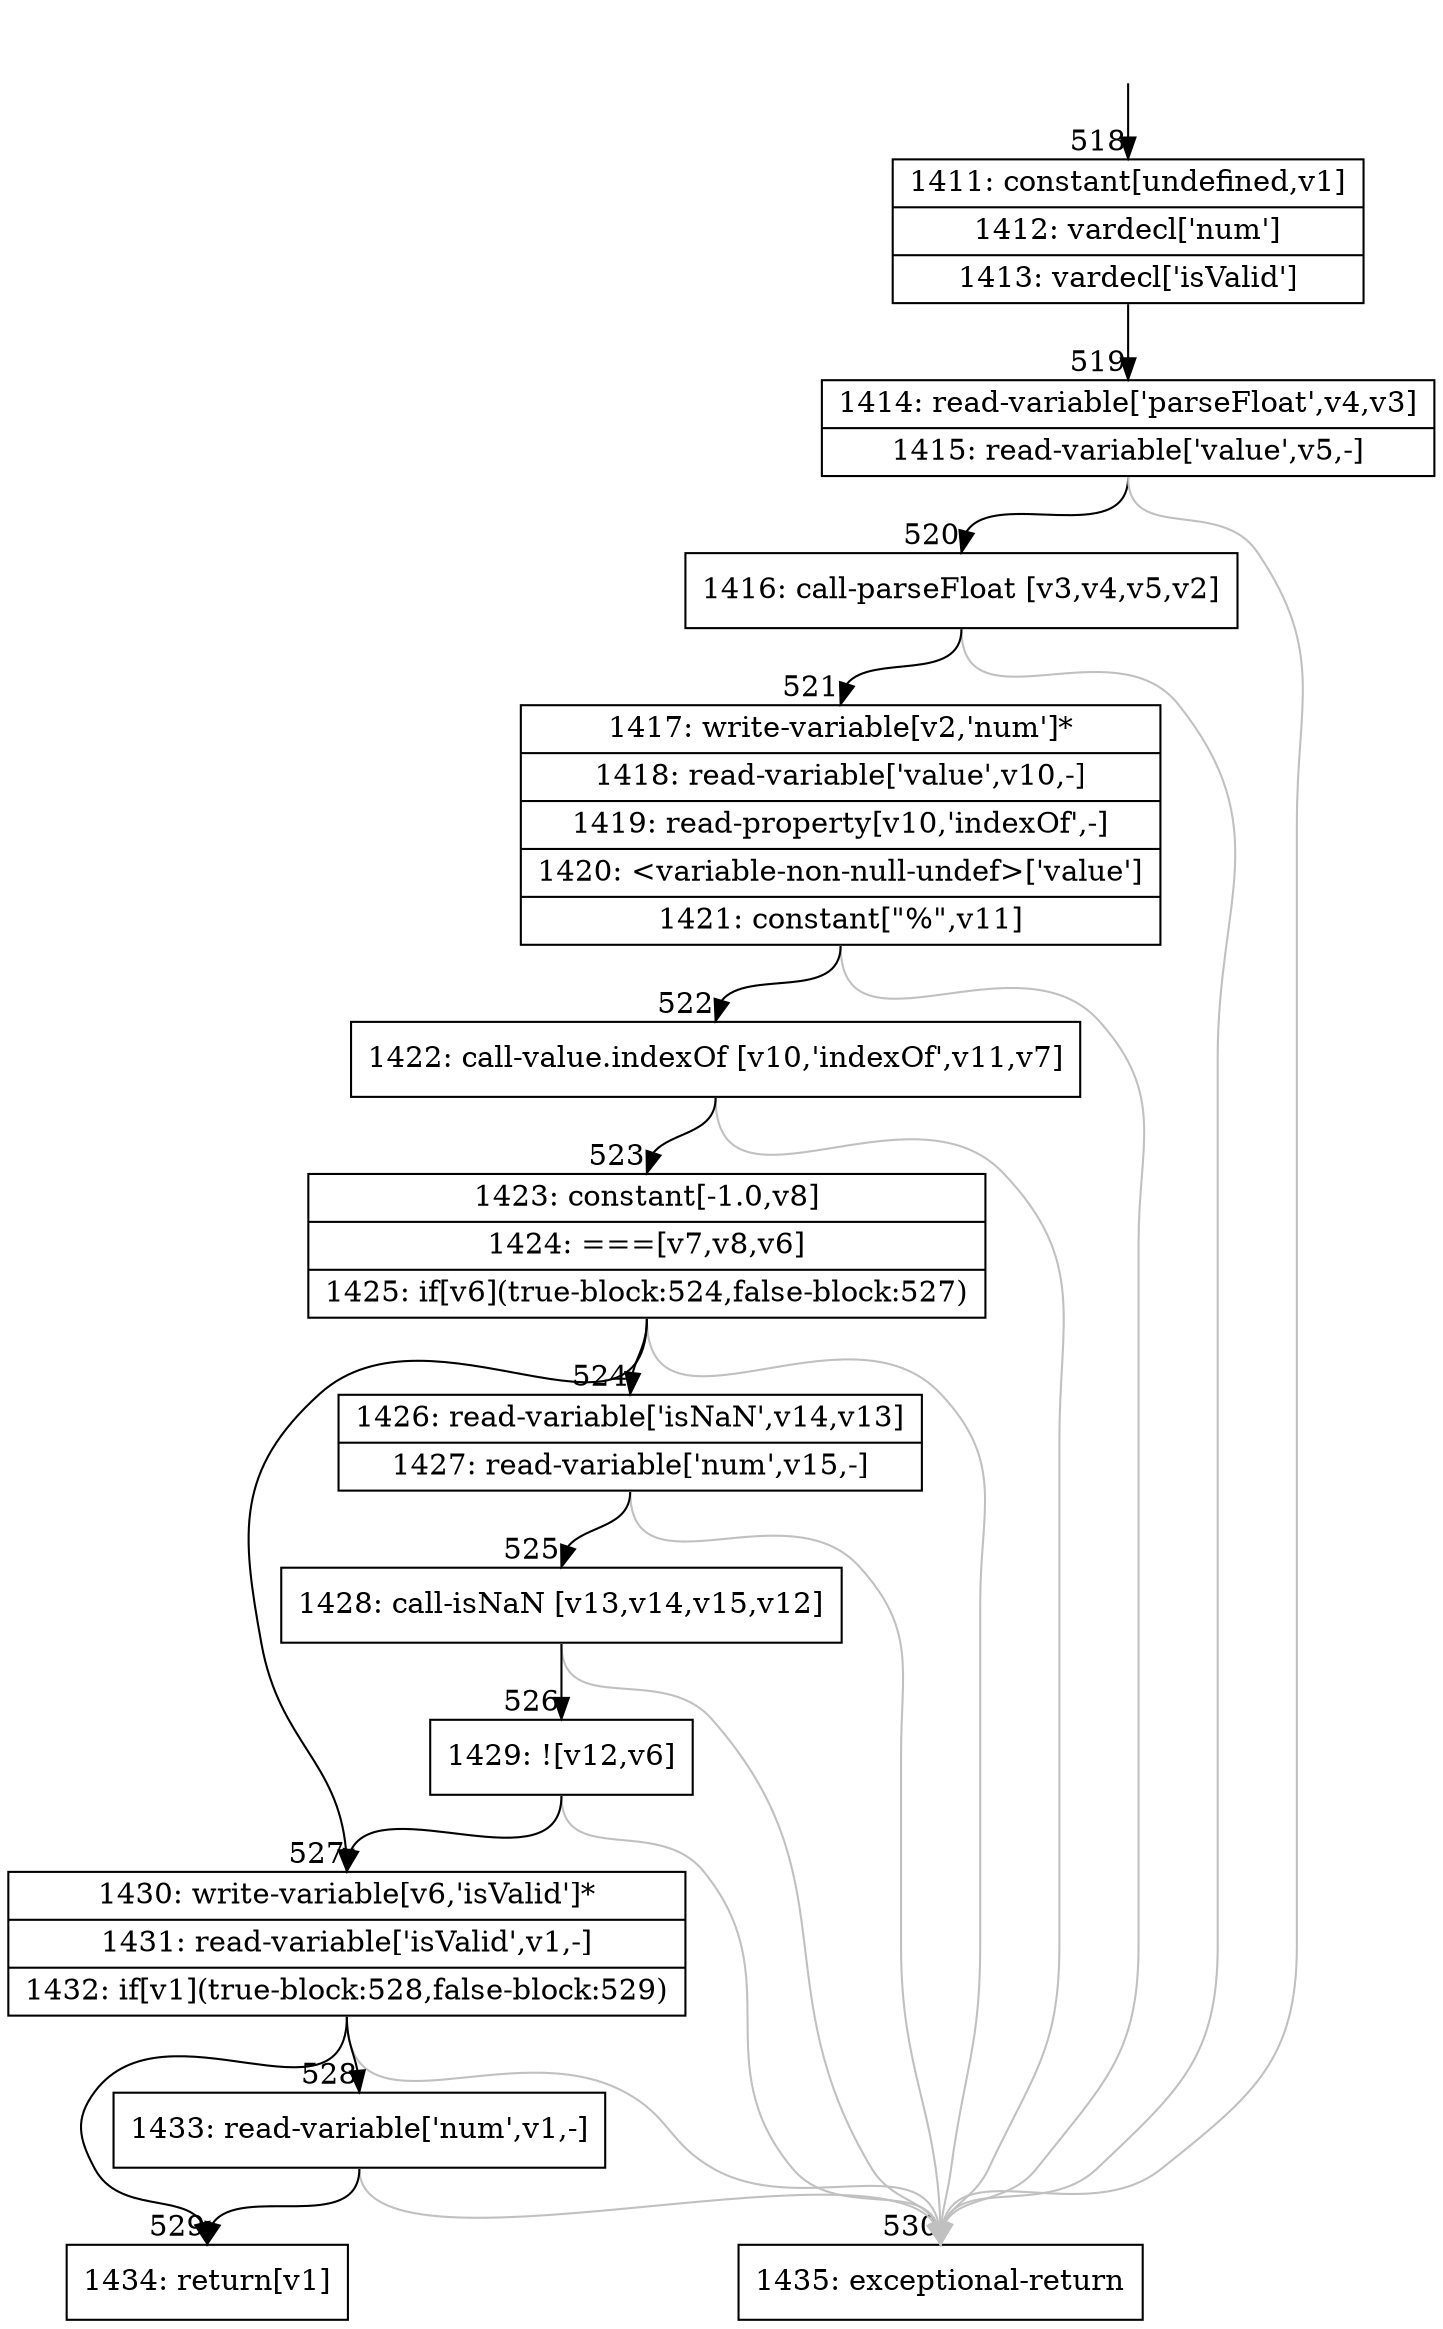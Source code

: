 digraph {
rankdir="TD"
BB_entry49[shape=none,label=""];
BB_entry49 -> BB518 [tailport=s, headport=n, headlabel="    518"]
BB518 [shape=record label="{1411: constant[undefined,v1]|1412: vardecl['num']|1413: vardecl['isValid']}" ] 
BB518 -> BB519 [tailport=s, headport=n, headlabel="      519"]
BB519 [shape=record label="{1414: read-variable['parseFloat',v4,v3]|1415: read-variable['value',v5,-]}" ] 
BB519 -> BB520 [tailport=s, headport=n, headlabel="      520"]
BB519 -> BB530 [tailport=s, headport=n, color=gray, headlabel="      530"]
BB520 [shape=record label="{1416: call-parseFloat [v3,v4,v5,v2]}" ] 
BB520 -> BB521 [tailport=s, headport=n, headlabel="      521"]
BB520 -> BB530 [tailport=s, headport=n, color=gray]
BB521 [shape=record label="{1417: write-variable[v2,'num']*|1418: read-variable['value',v10,-]|1419: read-property[v10,'indexOf',-]|1420: \<variable-non-null-undef\>['value']|1421: constant[\"%\",v11]}" ] 
BB521 -> BB522 [tailport=s, headport=n, headlabel="      522"]
BB521 -> BB530 [tailport=s, headport=n, color=gray]
BB522 [shape=record label="{1422: call-value.indexOf [v10,'indexOf',v11,v7]}" ] 
BB522 -> BB523 [tailport=s, headport=n, headlabel="      523"]
BB522 -> BB530 [tailport=s, headport=n, color=gray]
BB523 [shape=record label="{1423: constant[-1.0,v8]|1424: ===[v7,v8,v6]|1425: if[v6](true-block:524,false-block:527)}" ] 
BB523 -> BB527 [tailport=s, headport=n, headlabel="      527"]
BB523 -> BB524 [tailport=s, headport=n, headlabel="      524"]
BB523 -> BB530 [tailport=s, headport=n, color=gray]
BB524 [shape=record label="{1426: read-variable['isNaN',v14,v13]|1427: read-variable['num',v15,-]}" ] 
BB524 -> BB525 [tailport=s, headport=n, headlabel="      525"]
BB524 -> BB530 [tailport=s, headport=n, color=gray]
BB525 [shape=record label="{1428: call-isNaN [v13,v14,v15,v12]}" ] 
BB525 -> BB526 [tailport=s, headport=n, headlabel="      526"]
BB525 -> BB530 [tailport=s, headport=n, color=gray]
BB526 [shape=record label="{1429: ![v12,v6]}" ] 
BB526 -> BB527 [tailport=s, headport=n]
BB526 -> BB530 [tailport=s, headport=n, color=gray]
BB527 [shape=record label="{1430: write-variable[v6,'isValid']*|1431: read-variable['isValid',v1,-]|1432: if[v1](true-block:528,false-block:529)}" ] 
BB527 -> BB529 [tailport=s, headport=n, headlabel="      529"]
BB527 -> BB528 [tailport=s, headport=n, headlabel="      528"]
BB527 -> BB530 [tailport=s, headport=n, color=gray]
BB528 [shape=record label="{1433: read-variable['num',v1,-]}" ] 
BB528 -> BB529 [tailport=s, headport=n]
BB528 -> BB530 [tailport=s, headport=n, color=gray]
BB529 [shape=record label="{1434: return[v1]}" ] 
BB530 [shape=record label="{1435: exceptional-return}" ] 
//#$~ 783
}
